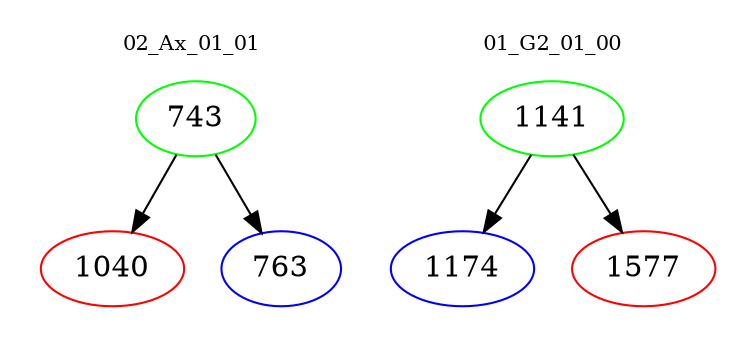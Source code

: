 digraph{
subgraph cluster_0 {
color = white
label = "02_Ax_01_01";
fontsize=10;
T0_743 [label="743", color="green"]
T0_743 -> T0_1040 [color="black"]
T0_1040 [label="1040", color="red"]
T0_743 -> T0_763 [color="black"]
T0_763 [label="763", color="blue"]
}
subgraph cluster_1 {
color = white
label = "01_G2_01_00";
fontsize=10;
T1_1141 [label="1141", color="green"]
T1_1141 -> T1_1174 [color="black"]
T1_1174 [label="1174", color="blue"]
T1_1141 -> T1_1577 [color="black"]
T1_1577 [label="1577", color="red"]
}
}
